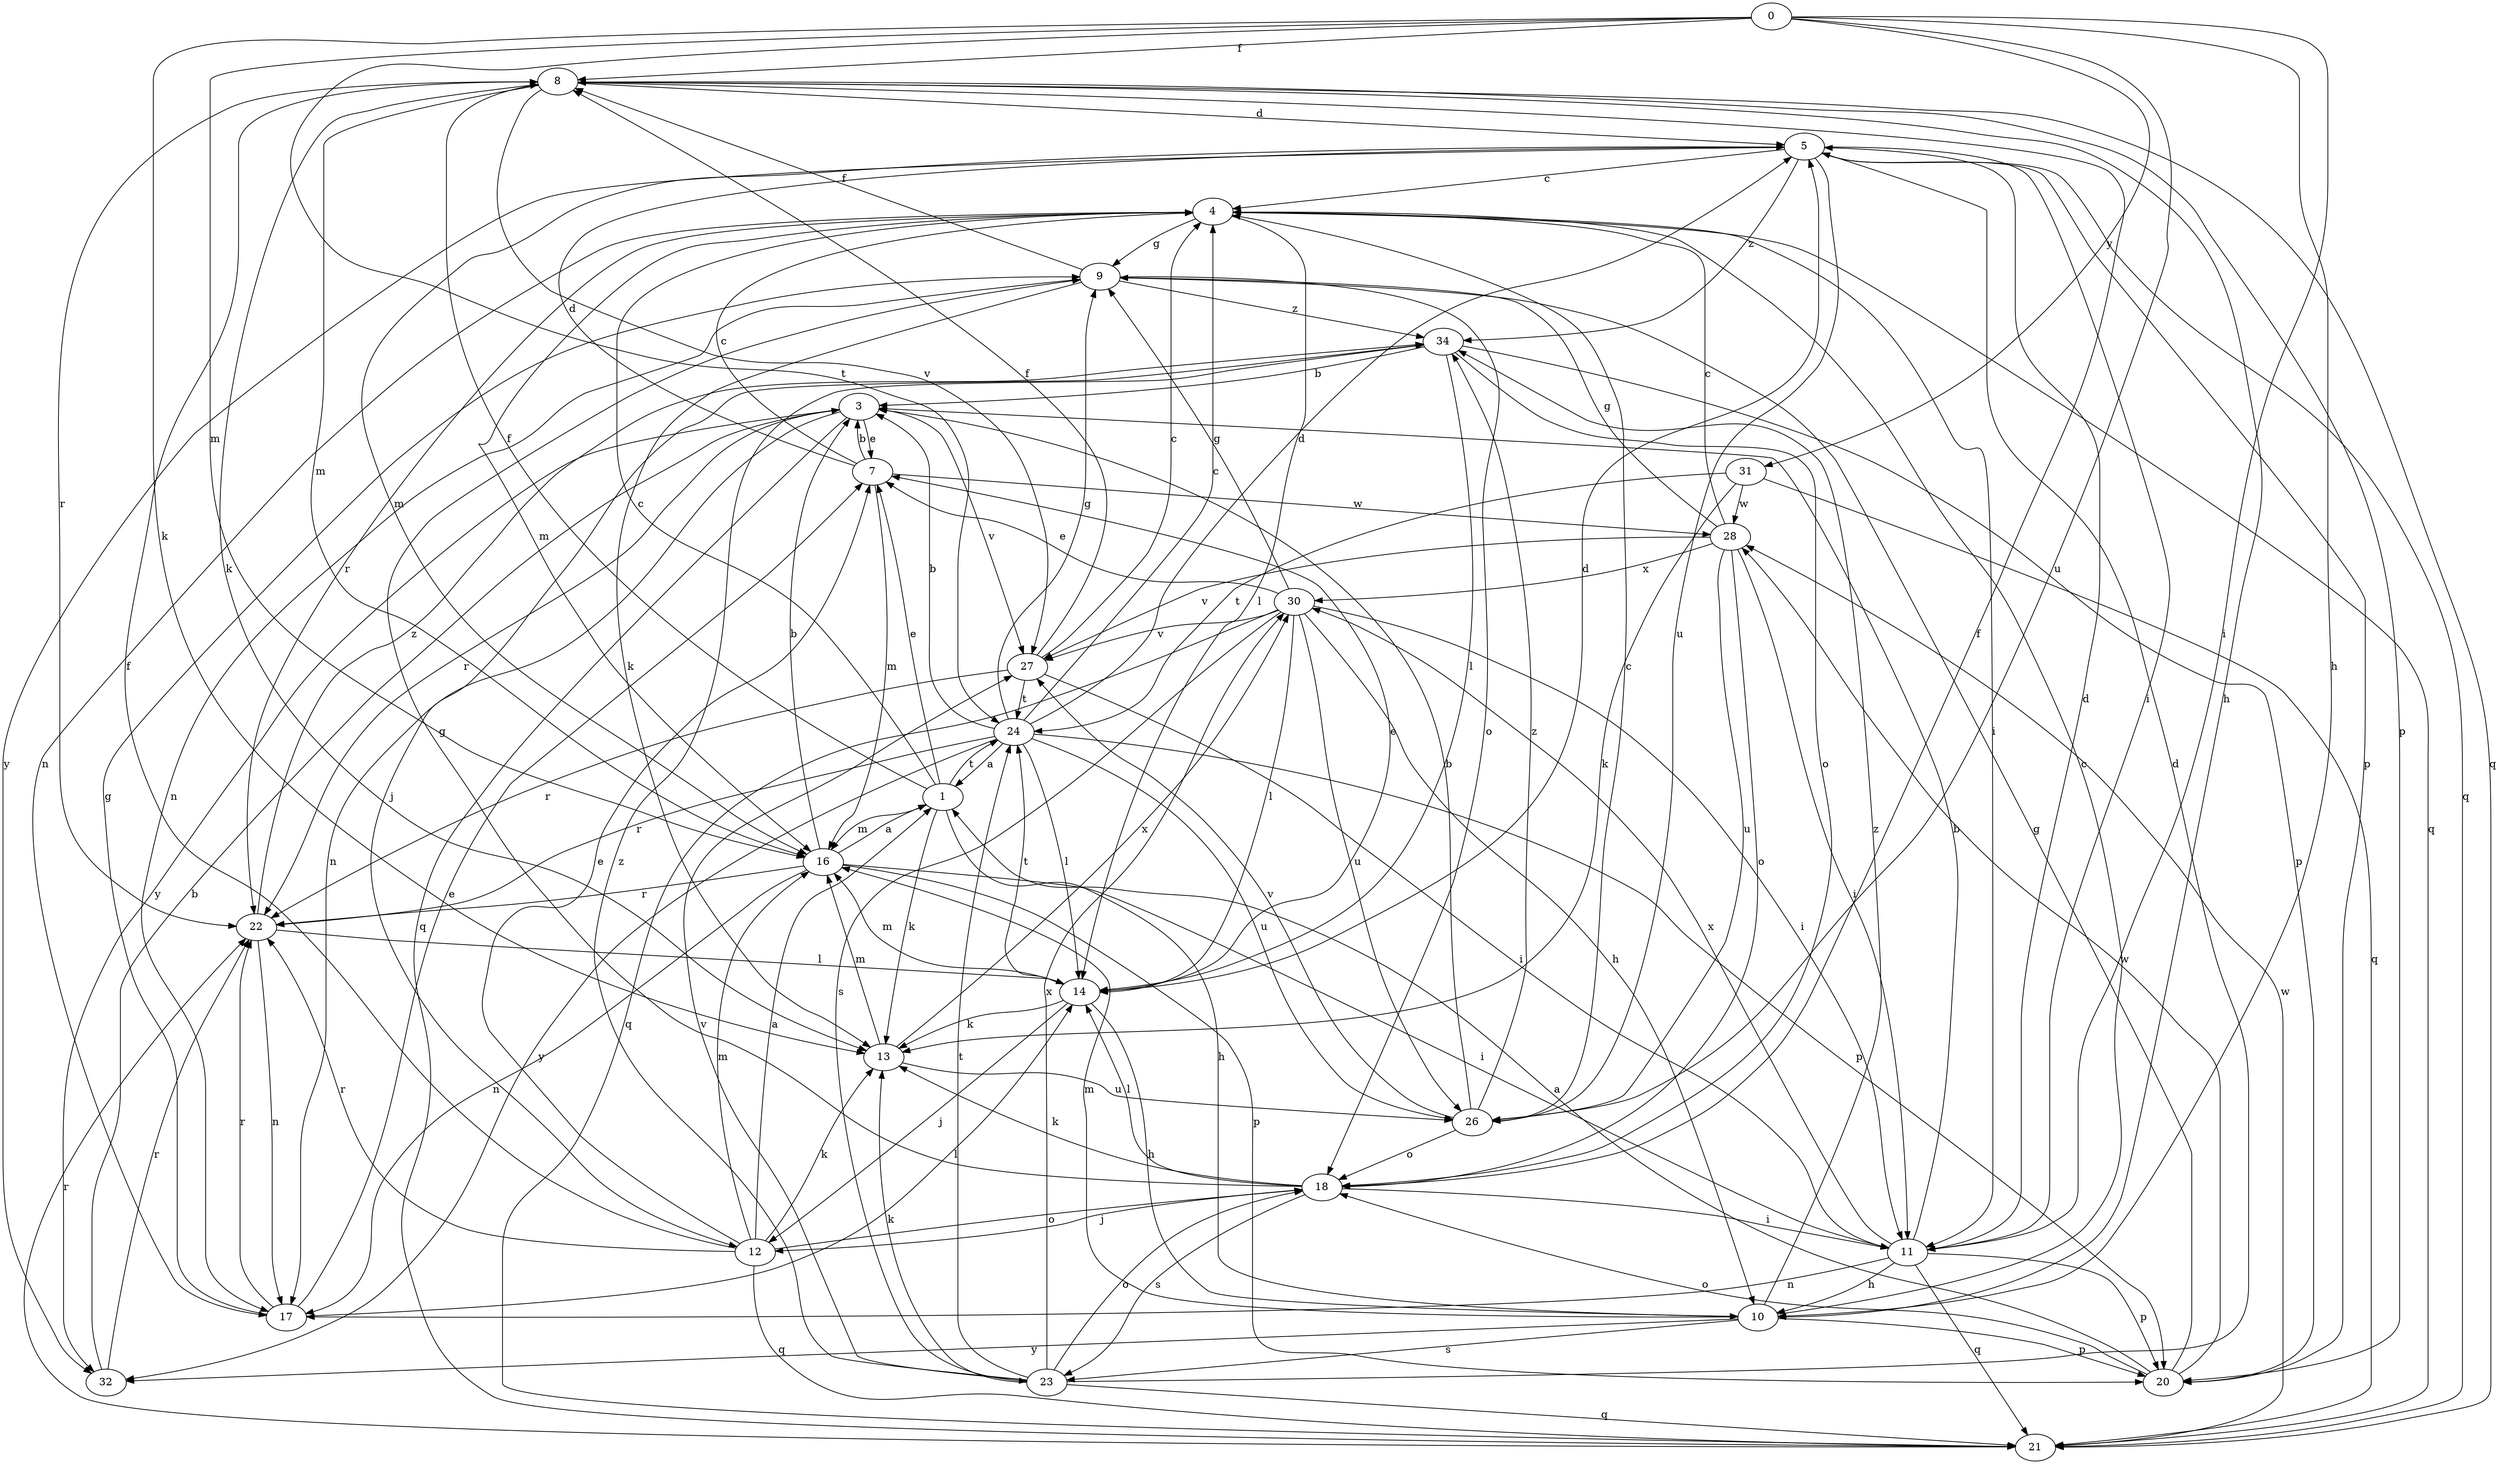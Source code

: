 strict digraph  {
0;
1;
3;
4;
5;
7;
8;
9;
10;
11;
12;
13;
14;
16;
17;
18;
20;
21;
22;
23;
24;
26;
27;
28;
30;
31;
32;
34;
0 -> 8  [label=f];
0 -> 10  [label=h];
0 -> 11  [label=i];
0 -> 13  [label=k];
0 -> 16  [label=m];
0 -> 24  [label=t];
0 -> 26  [label=u];
0 -> 31  [label=y];
1 -> 4  [label=c];
1 -> 7  [label=e];
1 -> 8  [label=f];
1 -> 10  [label=h];
1 -> 13  [label=k];
1 -> 16  [label=m];
1 -> 24  [label=t];
3 -> 7  [label=e];
3 -> 17  [label=n];
3 -> 21  [label=q];
3 -> 22  [label=r];
3 -> 27  [label=v];
3 -> 32  [label=y];
4 -> 9  [label=g];
4 -> 11  [label=i];
4 -> 14  [label=l];
4 -> 16  [label=m];
4 -> 17  [label=n];
4 -> 21  [label=q];
4 -> 22  [label=r];
5 -> 4  [label=c];
5 -> 11  [label=i];
5 -> 16  [label=m];
5 -> 20  [label=p];
5 -> 21  [label=q];
5 -> 26  [label=u];
5 -> 32  [label=y];
5 -> 34  [label=z];
7 -> 3  [label=b];
7 -> 4  [label=c];
7 -> 5  [label=d];
7 -> 16  [label=m];
7 -> 28  [label=w];
8 -> 5  [label=d];
8 -> 10  [label=h];
8 -> 13  [label=k];
8 -> 16  [label=m];
8 -> 20  [label=p];
8 -> 21  [label=q];
8 -> 22  [label=r];
8 -> 27  [label=v];
9 -> 8  [label=f];
9 -> 13  [label=k];
9 -> 17  [label=n];
9 -> 18  [label=o];
9 -> 34  [label=z];
10 -> 4  [label=c];
10 -> 16  [label=m];
10 -> 20  [label=p];
10 -> 23  [label=s];
10 -> 32  [label=y];
10 -> 34  [label=z];
11 -> 3  [label=b];
11 -> 5  [label=d];
11 -> 10  [label=h];
11 -> 17  [label=n];
11 -> 20  [label=p];
11 -> 21  [label=q];
11 -> 30  [label=x];
12 -> 1  [label=a];
12 -> 7  [label=e];
12 -> 8  [label=f];
12 -> 13  [label=k];
12 -> 16  [label=m];
12 -> 18  [label=o];
12 -> 21  [label=q];
12 -> 22  [label=r];
13 -> 16  [label=m];
13 -> 26  [label=u];
13 -> 30  [label=x];
14 -> 5  [label=d];
14 -> 7  [label=e];
14 -> 10  [label=h];
14 -> 12  [label=j];
14 -> 13  [label=k];
14 -> 16  [label=m];
14 -> 24  [label=t];
16 -> 1  [label=a];
16 -> 3  [label=b];
16 -> 11  [label=i];
16 -> 17  [label=n];
16 -> 20  [label=p];
16 -> 22  [label=r];
17 -> 7  [label=e];
17 -> 9  [label=g];
17 -> 14  [label=l];
17 -> 22  [label=r];
18 -> 8  [label=f];
18 -> 9  [label=g];
18 -> 11  [label=i];
18 -> 12  [label=j];
18 -> 13  [label=k];
18 -> 14  [label=l];
18 -> 23  [label=s];
20 -> 1  [label=a];
20 -> 9  [label=g];
20 -> 18  [label=o];
20 -> 28  [label=w];
21 -> 22  [label=r];
21 -> 28  [label=w];
22 -> 14  [label=l];
22 -> 17  [label=n];
22 -> 34  [label=z];
23 -> 5  [label=d];
23 -> 13  [label=k];
23 -> 18  [label=o];
23 -> 21  [label=q];
23 -> 24  [label=t];
23 -> 27  [label=v];
23 -> 30  [label=x];
23 -> 34  [label=z];
24 -> 1  [label=a];
24 -> 3  [label=b];
24 -> 4  [label=c];
24 -> 5  [label=d];
24 -> 9  [label=g];
24 -> 14  [label=l];
24 -> 20  [label=p];
24 -> 22  [label=r];
24 -> 26  [label=u];
24 -> 32  [label=y];
26 -> 3  [label=b];
26 -> 4  [label=c];
26 -> 18  [label=o];
26 -> 27  [label=v];
26 -> 34  [label=z];
27 -> 4  [label=c];
27 -> 8  [label=f];
27 -> 11  [label=i];
27 -> 22  [label=r];
27 -> 24  [label=t];
28 -> 4  [label=c];
28 -> 9  [label=g];
28 -> 11  [label=i];
28 -> 18  [label=o];
28 -> 26  [label=u];
28 -> 27  [label=v];
28 -> 30  [label=x];
30 -> 7  [label=e];
30 -> 9  [label=g];
30 -> 10  [label=h];
30 -> 11  [label=i];
30 -> 14  [label=l];
30 -> 21  [label=q];
30 -> 23  [label=s];
30 -> 26  [label=u];
30 -> 27  [label=v];
31 -> 13  [label=k];
31 -> 21  [label=q];
31 -> 24  [label=t];
31 -> 28  [label=w];
32 -> 3  [label=b];
32 -> 22  [label=r];
34 -> 3  [label=b];
34 -> 12  [label=j];
34 -> 14  [label=l];
34 -> 18  [label=o];
34 -> 20  [label=p];
}
